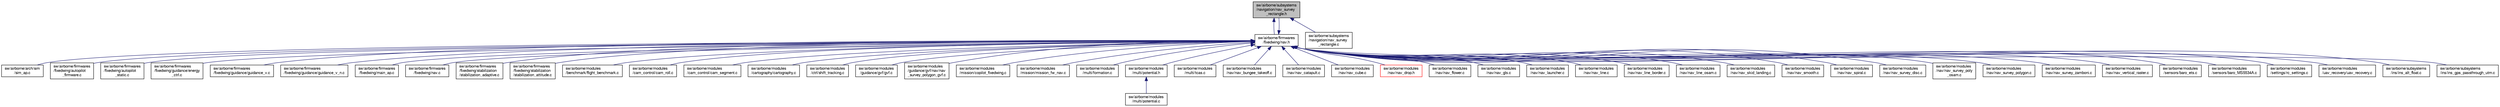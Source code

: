 digraph "sw/airborne/subsystems/navigation/nav_survey_rectangle.h"
{
  edge [fontname="FreeSans",fontsize="10",labelfontname="FreeSans",labelfontsize="10"];
  node [fontname="FreeSans",fontsize="10",shape=record];
  Node1 [label="sw/airborne/subsystems\l/navigation/nav_survey\l_rectangle.h",height=0.2,width=0.4,color="black", fillcolor="grey75", style="filled", fontcolor="black"];
  Node1 -> Node2 [dir="back",color="midnightblue",fontsize="10",style="solid",fontname="FreeSans"];
  Node2 [label="sw/airborne/firmwares\l/fixedwing/nav.h",height=0.2,width=0.4,color="black", fillcolor="white", style="filled",URL="$nav_8h.html",tooltip="Fixedwing Navigation library. "];
  Node2 -> Node3 [dir="back",color="midnightblue",fontsize="10",style="solid",fontname="FreeSans"];
  Node3 [label="sw/airborne/arch/sim\l/sim_ap.c",height=0.2,width=0.4,color="black", fillcolor="white", style="filled",URL="$sim__ap_8c.html"];
  Node2 -> Node4 [dir="back",color="midnightblue",fontsize="10",style="solid",fontname="FreeSans"];
  Node4 [label="sw/airborne/firmwares\l/fixedwing/autopilot\l_firmware.c",height=0.2,width=0.4,color="black", fillcolor="white", style="filled",URL="$fixedwing_2autopilot__firmware_8c.html",tooltip="Fixedwing specific autopilot interface and initialization. "];
  Node2 -> Node5 [dir="back",color="midnightblue",fontsize="10",style="solid",fontname="FreeSans"];
  Node5 [label="sw/airborne/firmwares\l/fixedwing/autopilot\l_static.c",height=0.2,width=0.4,color="black", fillcolor="white", style="filled",URL="$fixedwing_2autopilot__static_8c.html"];
  Node2 -> Node6 [dir="back",color="midnightblue",fontsize="10",style="solid",fontname="FreeSans"];
  Node6 [label="sw/airborne/firmwares\l/fixedwing/guidance/energy\l_ctrl.c",height=0.2,width=0.4,color="black", fillcolor="white", style="filled",URL="$energy__ctrl_8c.html",tooltip="Total Energy (speed + height) control for fixed wing vehicles. "];
  Node2 -> Node7 [dir="back",color="midnightblue",fontsize="10",style="solid",fontname="FreeSans"];
  Node7 [label="sw/airborne/firmwares\l/fixedwing/guidance/guidance_v.c",height=0.2,width=0.4,color="black", fillcolor="white", style="filled",URL="$fixedwing_2guidance_2guidance__v_8c.html",tooltip="Vertical control for fixed wing vehicles. "];
  Node2 -> Node8 [dir="back",color="midnightblue",fontsize="10",style="solid",fontname="FreeSans"];
  Node8 [label="sw/airborne/firmwares\l/fixedwing/guidance/guidance_v_n.c",height=0.2,width=0.4,color="black", fillcolor="white", style="filled",URL="$guidance__v__n_8c.html",tooltip="\"New\" vertical control for fixed wing vehicles. "];
  Node2 -> Node9 [dir="back",color="midnightblue",fontsize="10",style="solid",fontname="FreeSans"];
  Node9 [label="sw/airborne/firmwares\l/fixedwing/main_ap.c",height=0.2,width=0.4,color="black", fillcolor="white", style="filled",URL="$fixedwing_2main__ap_8c.html",tooltip="AP ( AutoPilot ) tasks. "];
  Node2 -> Node10 [dir="back",color="midnightblue",fontsize="10",style="solid",fontname="FreeSans"];
  Node10 [label="sw/airborne/firmwares\l/fixedwing/nav.c",height=0.2,width=0.4,color="black", fillcolor="white", style="filled",URL="$nav_8c.html",tooltip="Fixedwing functions to compute navigation. "];
  Node2 -> Node11 [dir="back",color="midnightblue",fontsize="10",style="solid",fontname="FreeSans"];
  Node11 [label="sw/airborne/firmwares\l/fixedwing/stabilization\l/stabilization_adaptive.c",height=0.2,width=0.4,color="black", fillcolor="white", style="filled",URL="$stabilization__adaptive_8c.html",tooltip="Fixed wing adaptive control. "];
  Node2 -> Node12 [dir="back",color="midnightblue",fontsize="10",style="solid",fontname="FreeSans"];
  Node12 [label="sw/airborne/firmwares\l/fixedwing/stabilization\l/stabilization_attitude.c",height=0.2,width=0.4,color="black", fillcolor="white", style="filled",URL="$stabilization__attitude_8c.html",tooltip="Fixed wing horizontal control. "];
  Node2 -> Node13 [dir="back",color="midnightblue",fontsize="10",style="solid",fontname="FreeSans"];
  Node13 [label="sw/airborne/modules\l/benchmark/flight_benchmark.c",height=0.2,width=0.4,color="black", fillcolor="white", style="filled",URL="$flight__benchmark_8c.html"];
  Node2 -> Node14 [dir="back",color="midnightblue",fontsize="10",style="solid",fontname="FreeSans"];
  Node14 [label="sw/airborne/modules\l/cam_control/cam_roll.c",height=0.2,width=0.4,color="black", fillcolor="white", style="filled",URL="$cam__roll_8c.html"];
  Node2 -> Node15 [dir="back",color="midnightblue",fontsize="10",style="solid",fontname="FreeSans"];
  Node15 [label="sw/airborne/modules\l/cam_control/cam_segment.c",height=0.2,width=0.4,color="black", fillcolor="white", style="filled",URL="$cam__segment_8c.html",tooltip="camera control to track a segment using the general cam driver (target mode) "];
  Node2 -> Node16 [dir="back",color="midnightblue",fontsize="10",style="solid",fontname="FreeSans"];
  Node16 [label="sw/airborne/modules\l/cartography/cartography.c",height=0.2,width=0.4,color="black", fillcolor="white", style="filled",URL="$cartography_8c.html",tooltip="Navigation functions for cartography of the ground. "];
  Node2 -> Node17 [dir="back",color="midnightblue",fontsize="10",style="solid",fontname="FreeSans"];
  Node17 [label="sw/airborne/modules\l/ctrl/shift_tracking.c",height=0.2,width=0.4,color="black", fillcolor="white", style="filled",URL="$shift__tracking_8c.html"];
  Node2 -> Node18 [dir="back",color="midnightblue",fontsize="10",style="solid",fontname="FreeSans"];
  Node18 [label="sw/airborne/modules\l/guidance/gvf/gvf.c",height=0.2,width=0.4,color="black", fillcolor="white", style="filled",URL="$gvf_8c.html"];
  Node2 -> Node19 [dir="back",color="midnightblue",fontsize="10",style="solid",fontname="FreeSans"];
  Node19 [label="sw/airborne/modules\l/guidance/gvf/nav/nav\l_survey_polygon_gvf.c",height=0.2,width=0.4,color="black", fillcolor="white", style="filled",URL="$nav__survey__polygon__gvf_8c.html"];
  Node2 -> Node20 [dir="back",color="midnightblue",fontsize="10",style="solid",fontname="FreeSans"];
  Node20 [label="sw/airborne/modules\l/mission/copilot_fixedwing.c",height=0.2,width=0.4,color="black", fillcolor="white", style="filled",URL="$copilot__fixedwing_8c.html",tooltip="Mission Computer module, interfacing the mission computer (also known as Copilot), based losely on ISaAC: The Intelligent Safety and Airworthiness Co-Pilot module Based on paper \"A Payload Verification and Management Framework  for Small UAV-based Personal Remote Sensing Systems\" by Cal Coopmans and Chris Coffin. "];
  Node2 -> Node21 [dir="back",color="midnightblue",fontsize="10",style="solid",fontname="FreeSans"];
  Node21 [label="sw/airborne/modules\l/mission/mission_fw_nav.c",height=0.2,width=0.4,color="black", fillcolor="white", style="filled",URL="$mission__fw__nav_8c.html",tooltip="mission navigation for fixedwing aircraft "];
  Node2 -> Node22 [dir="back",color="midnightblue",fontsize="10",style="solid",fontname="FreeSans"];
  Node22 [label="sw/airborne/modules\l/multi/formation.c",height=0.2,width=0.4,color="black", fillcolor="white", style="filled",URL="$formation_8c.html",tooltip="library for formation flight "];
  Node2 -> Node23 [dir="back",color="midnightblue",fontsize="10",style="solid",fontname="FreeSans"];
  Node23 [label="sw/airborne/modules\l/multi/potential.h",height=0.2,width=0.4,color="black", fillcolor="white", style="filled",URL="$potential_8h.html",tooltip="flying with potential field to avoid collision "];
  Node23 -> Node24 [dir="back",color="midnightblue",fontsize="10",style="solid",fontname="FreeSans"];
  Node24 [label="sw/airborne/modules\l/multi/potential.c",height=0.2,width=0.4,color="black", fillcolor="white", style="filled",URL="$potential_8c.html"];
  Node2 -> Node25 [dir="back",color="midnightblue",fontsize="10",style="solid",fontname="FreeSans"];
  Node25 [label="sw/airborne/modules\l/multi/tcas.c",height=0.2,width=0.4,color="black", fillcolor="white", style="filled",URL="$tcas_8c.html",tooltip="Collision avoidance library. "];
  Node2 -> Node26 [dir="back",color="midnightblue",fontsize="10",style="solid",fontname="FreeSans"];
  Node26 [label="sw/airborne/modules\l/nav/nav_bungee_takeoff.c",height=0.2,width=0.4,color="black", fillcolor="white", style="filled",URL="$nav__bungee__takeoff_8c.html",tooltip="Takeoff functions for bungee takeoff. "];
  Node2 -> Node27 [dir="back",color="midnightblue",fontsize="10",style="solid",fontname="FreeSans"];
  Node27 [label="sw/airborne/modules\l/nav/nav_catapult.c",height=0.2,width=0.4,color="black", fillcolor="white", style="filled",URL="$nav__catapult_8c.html"];
  Node2 -> Node28 [dir="back",color="midnightblue",fontsize="10",style="solid",fontname="FreeSans"];
  Node28 [label="sw/airborne/modules\l/nav/nav_cube.c",height=0.2,width=0.4,color="black", fillcolor="white", style="filled",URL="$nav__cube_8c.html",tooltip="Fixedwing Navigation in a cube towards a center. "];
  Node2 -> Node29 [dir="back",color="midnightblue",fontsize="10",style="solid",fontname="FreeSans"];
  Node29 [label="sw/airborne/modules\l/nav/nav_drop.h",height=0.2,width=0.4,color="red", fillcolor="white", style="filled",URL="$nav__drop_8h.html",tooltip="Navigation module to drop a ball at a given point taking into account the wind and ground speed..."];
  Node2 -> Node30 [dir="back",color="midnightblue",fontsize="10",style="solid",fontname="FreeSans"];
  Node30 [label="sw/airborne/modules\l/nav/nav_flower.c",height=0.2,width=0.4,color="black", fillcolor="white", style="filled",URL="$nav__flower_8c.html",tooltip="from OSAM advanced navigation routines "];
  Node2 -> Node31 [dir="back",color="midnightblue",fontsize="10",style="solid",fontname="FreeSans"];
  Node31 [label="sw/airborne/modules\l/nav/nav_gls.c",height=0.2,width=0.4,color="black", fillcolor="white", style="filled",URL="$nav__gls_8c.html",tooltip="gps landing system "];
  Node2 -> Node32 [dir="back",color="midnightblue",fontsize="10",style="solid",fontname="FreeSans"];
  Node32 [label="sw/airborne/modules\l/nav/nav_launcher.c",height=0.2,width=0.4,color="black", fillcolor="white", style="filled",URL="$nav__launcher_8c.html",tooltip="Pneumatic launcher system See video of the system: https://www.youtube.com/watch?v=qc1uwH-8Dbw Launch..."];
  Node2 -> Node33 [dir="back",color="midnightblue",fontsize="10",style="solid",fontname="FreeSans"];
  Node33 [label="sw/airborne/modules\l/nav/nav_line.c",height=0.2,width=0.4,color="black", fillcolor="white", style="filled",URL="$nav__line_8c.html",tooltip="Fixedwing navigation along a line with nice U-turns. "];
  Node2 -> Node34 [dir="back",color="midnightblue",fontsize="10",style="solid",fontname="FreeSans"];
  Node34 [label="sw/airborne/modules\l/nav/nav_line_border.c",height=0.2,width=0.4,color="black", fillcolor="white", style="filled",URL="$nav__line__border_8c.html",tooltip="navigate along a border line (line 1-2) with turns in the same direction "];
  Node2 -> Node35 [dir="back",color="midnightblue",fontsize="10",style="solid",fontname="FreeSans"];
  Node35 [label="sw/airborne/modules\l/nav/nav_line_osam.c",height=0.2,width=0.4,color="black", fillcolor="white", style="filled",URL="$nav__line__osam_8c.html",tooltip="Flight line from OSAM advanced navigation routines. "];
  Node2 -> Node36 [dir="back",color="midnightblue",fontsize="10",style="solid",fontname="FreeSans"];
  Node36 [label="sw/airborne/modules\l/nav/nav_skid_landing.c",height=0.2,width=0.4,color="black", fillcolor="white", style="filled",URL="$nav__skid__landing_8c.html",tooltip="Landing on skidpads See video of the landing: https://www.youtube.com/watch?v=aYrB7s3oeX4 Standard la..."];
  Node2 -> Node37 [dir="back",color="midnightblue",fontsize="10",style="solid",fontname="FreeSans"];
  Node37 [label="sw/airborne/modules\l/nav/nav_smooth.c",height=0.2,width=0.4,color="black", fillcolor="white", style="filled",URL="$nav__smooth_8c.html",tooltip="Smooth navigation to wp_a along an arc (around wp_cd), a segment (from wp_rd to wp_ta) and a second a..."];
  Node2 -> Node38 [dir="back",color="midnightblue",fontsize="10",style="solid",fontname="FreeSans"];
  Node38 [label="sw/airborne/modules\l/nav/nav_spiral.c",height=0.2,width=0.4,color="black", fillcolor="white", style="filled",URL="$nav__spiral_8c.html",tooltip="Fixedwing navigation in a spiral/helix. "];
  Node2 -> Node39 [dir="back",color="midnightblue",fontsize="10",style="solid",fontname="FreeSans"];
  Node39 [label="sw/airborne/modules\l/nav/nav_survey_disc.c",height=0.2,width=0.4,color="black", fillcolor="white", style="filled",URL="$nav__survey__disc_8c.html"];
  Node2 -> Node40 [dir="back",color="midnightblue",fontsize="10",style="solid",fontname="FreeSans"];
  Node40 [label="sw/airborne/modules\l/nav/nav_survey_poly\l_osam.c",height=0.2,width=0.4,color="black", fillcolor="white", style="filled",URL="$nav__survey__poly__osam_8c.html"];
  Node2 -> Node41 [dir="back",color="midnightblue",fontsize="10",style="solid",fontname="FreeSans"];
  Node41 [label="sw/airborne/modules\l/nav/nav_survey_polygon.c",height=0.2,width=0.4,color="black", fillcolor="white", style="filled",URL="$nav__survey__polygon_8c.html",tooltip="Advanced polygon survey for fixedwings from Uni Stuttgart. "];
  Node2 -> Node42 [dir="back",color="midnightblue",fontsize="10",style="solid",fontname="FreeSans"];
  Node42 [label="sw/airborne/modules\l/nav/nav_survey_zamboni.c",height=0.2,width=0.4,color="black", fillcolor="white", style="filled",URL="$nav__survey__zamboni_8c.html",tooltip="Zamboni pattern survey for fixedwings. "];
  Node2 -> Node43 [dir="back",color="midnightblue",fontsize="10",style="solid",fontname="FreeSans"];
  Node43 [label="sw/airborne/modules\l/nav/nav_vertical_raster.c",height=0.2,width=0.4,color="black", fillcolor="white", style="filled",URL="$nav__vertical__raster_8c.html",tooltip="from OSAM advanced navigation routines "];
  Node2 -> Node44 [dir="back",color="midnightblue",fontsize="10",style="solid",fontname="FreeSans"];
  Node44 [label="sw/airborne/modules\l/sensors/baro_ets.c",height=0.2,width=0.4,color="black", fillcolor="white", style="filled",URL="$baro__ets_8c.html",tooltip="Driver for the EagleTree Systems Altitude Sensor. "];
  Node2 -> Node45 [dir="back",color="midnightblue",fontsize="10",style="solid",fontname="FreeSans"];
  Node45 [label="sw/airborne/modules\l/sensors/baro_MS5534A.c",height=0.2,width=0.4,color="black", fillcolor="white", style="filled",URL="$baro__MS5534A_8c.html",tooltip="Handling of the MS5534a pressure sensor. "];
  Node2 -> Node46 [dir="back",color="midnightblue",fontsize="10",style="solid",fontname="FreeSans"];
  Node46 [label="sw/airborne/modules\l/settings/rc_settings.c",height=0.2,width=0.4,color="black", fillcolor="white", style="filled",URL="$rc__settings_8c.html"];
  Node2 -> Node47 [dir="back",color="midnightblue",fontsize="10",style="solid",fontname="FreeSans"];
  Node47 [label="sw/airborne/modules\l/uav_recovery/uav_recovery.c",height=0.2,width=0.4,color="black", fillcolor="white", style="filled",URL="$uav__recovery_8c.html"];
  Node2 -> Node48 [dir="back",color="midnightblue",fontsize="10",style="solid",fontname="FreeSans"];
  Node48 [label="sw/airborne/subsystems\l/ins/ins_alt_float.c",height=0.2,width=0.4,color="black", fillcolor="white", style="filled",URL="$ins__alt__float_8c.html",tooltip="Filters altitude and climb rate for fixedwings. "];
  Node2 -> Node49 [dir="back",color="midnightblue",fontsize="10",style="solid",fontname="FreeSans"];
  Node49 [label="sw/airborne/subsystems\l/ins/ins_gps_passthrough_utm.c",height=0.2,width=0.4,color="black", fillcolor="white", style="filled",URL="$ins__gps__passthrough__utm_8c.html",tooltip="Simply passes GPS UTM position and velocity through to the state interface. "];
  Node2 -> Node1 [dir="back",color="midnightblue",fontsize="10",style="solid",fontname="FreeSans"];
  Node1 -> Node50 [dir="back",color="midnightblue",fontsize="10",style="solid",fontname="FreeSans"];
  Node50 [label="sw/airborne/subsystems\l/navigation/nav_survey\l_rectangle.c",height=0.2,width=0.4,color="black", fillcolor="white", style="filled",URL="$nav__survey__rectangle_8c.html",tooltip="Automatic survey of a rectangle for fixedwings. "];
}
